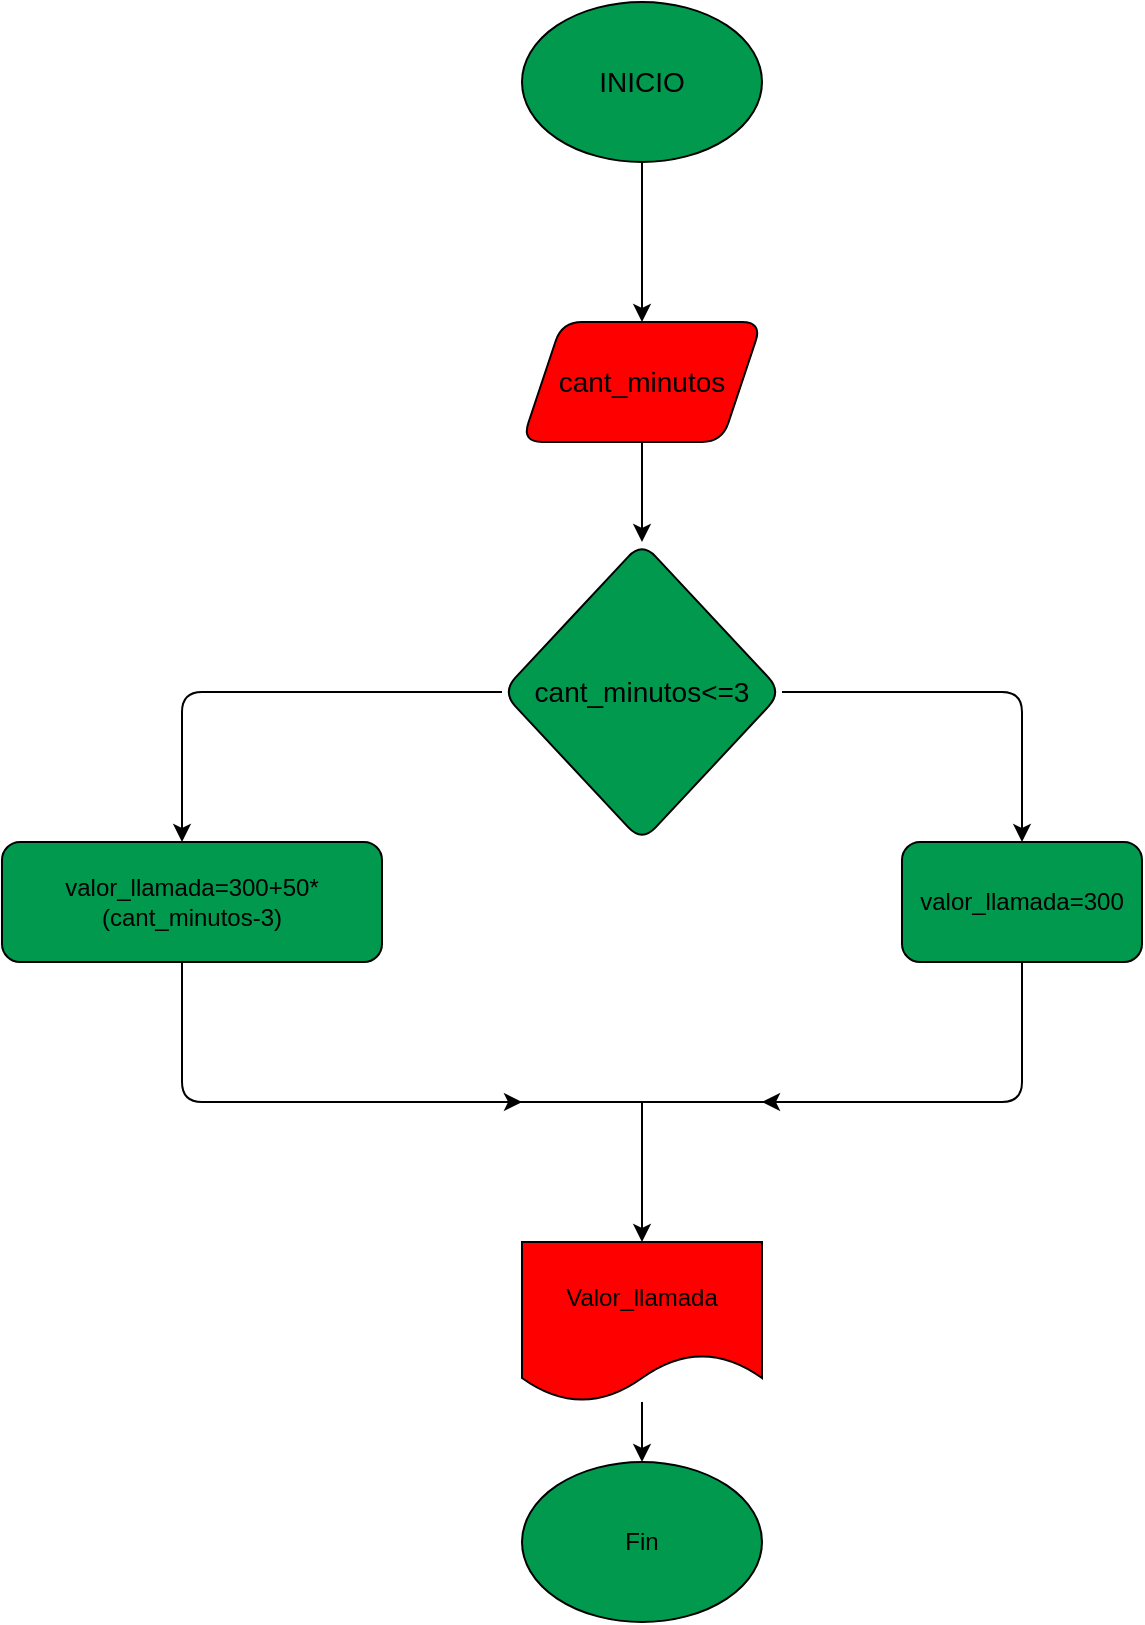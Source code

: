 <mxfile>
    <diagram id="b5GS0s-oUfhMCfOSYsTv" name="Página-1">
        <mxGraphModel dx="613" dy="538" grid="1" gridSize="10" guides="1" tooltips="1" connect="1" arrows="1" fold="1" page="1" pageScale="1" pageWidth="827" pageHeight="1169" math="0" shadow="0">
            <root>
                <mxCell id="0"/>
                <mxCell id="1" parent="0"/>
                <mxCell id="4" value="" style="edgeStyle=none;html=1;" edge="1" parent="1" target="3">
                    <mxGeometry relative="1" as="geometry">
                        <mxPoint x="430" y="130.0" as="sourcePoint"/>
                    </mxGeometry>
                </mxCell>
                <mxCell id="6" value="" style="edgeStyle=none;html=1;" edge="1" parent="1" source="3" target="5">
                    <mxGeometry relative="1" as="geometry"/>
                </mxCell>
                <mxCell id="3" value="&lt;font style=&quot;font-size: 14px;&quot;&gt;cant_minutos&lt;/font&gt;" style="shape=parallelogram;perimeter=parallelogramPerimeter;whiteSpace=wrap;html=1;fixedSize=1;rounded=1;fillColor=#FF0000;" vertex="1" parent="1">
                    <mxGeometry x="370" y="210" width="120" height="60" as="geometry"/>
                </mxCell>
                <mxCell id="8" value="" style="edgeStyle=none;html=1;entryX=0.5;entryY=0;entryDx=0;entryDy=0;" edge="1" parent="1" source="5" target="7">
                    <mxGeometry relative="1" as="geometry">
                        <mxPoint x="630" y="470" as="targetPoint"/>
                        <Array as="points">
                            <mxPoint x="620" y="395"/>
                        </Array>
                    </mxGeometry>
                </mxCell>
                <mxCell id="10" value="" style="edgeStyle=none;html=1;" edge="1" parent="1" source="5">
                    <mxGeometry relative="1" as="geometry">
                        <mxPoint x="200" y="470" as="targetPoint"/>
                        <Array as="points">
                            <mxPoint x="200" y="395"/>
                        </Array>
                    </mxGeometry>
                </mxCell>
                <mxCell id="19" style="edgeStyle=none;html=1;entryX=0.5;entryY=0;entryDx=0;entryDy=0;fontSize=14;" edge="1" parent="1" target="11">
                    <mxGeometry relative="1" as="geometry">
                        <mxPoint x="430" y="600" as="sourcePoint"/>
                    </mxGeometry>
                </mxCell>
                <mxCell id="5" value="&lt;font style=&quot;font-size: 14px;&quot;&gt;cant_minutos&amp;lt;=3&lt;/font&gt;" style="rhombus;whiteSpace=wrap;html=1;rounded=1;fillColor=#00994D;" vertex="1" parent="1">
                    <mxGeometry x="360" y="320" width="140" height="150" as="geometry"/>
                </mxCell>
                <mxCell id="24" style="edgeStyle=none;html=1;fontSize=14;" edge="1" parent="1" source="7">
                    <mxGeometry relative="1" as="geometry">
                        <mxPoint x="490" y="600" as="targetPoint"/>
                        <Array as="points">
                            <mxPoint x="620" y="600"/>
                        </Array>
                    </mxGeometry>
                </mxCell>
                <mxCell id="7" value="valor_llamada=300" style="rounded=1;whiteSpace=wrap;html=1;fillColor=#00994D;" vertex="1" parent="1">
                    <mxGeometry x="560" y="470" width="120" height="60" as="geometry"/>
                </mxCell>
                <mxCell id="9" value="valor_llamada=300+50*(cant_minutos-3)" style="whiteSpace=wrap;html=1;rounded=1;fillColor=#00994D;" vertex="1" parent="1">
                    <mxGeometry x="110" y="470" width="190" height="60" as="geometry"/>
                </mxCell>
                <mxCell id="17" value="" style="edgeStyle=none;html=1;" edge="1" parent="1" source="11" target="16">
                    <mxGeometry relative="1" as="geometry"/>
                </mxCell>
                <mxCell id="11" value="Valor_llamada" style="shape=document;whiteSpace=wrap;html=1;boundedLbl=1;fillColor=#FF0000;" vertex="1" parent="1">
                    <mxGeometry x="370" y="670" width="120" height="80" as="geometry"/>
                </mxCell>
                <mxCell id="16" value="Fin" style="ellipse;whiteSpace=wrap;html=1;fillColor=#00994D;" vertex="1" parent="1">
                    <mxGeometry x="370" y="780" width="120" height="80" as="geometry"/>
                </mxCell>
                <mxCell id="21" value="INICIO" style="ellipse;whiteSpace=wrap;html=1;fontSize=14;fillColor=#00994D;" vertex="1" parent="1">
                    <mxGeometry x="370" y="50" width="120" height="80" as="geometry"/>
                </mxCell>
                <mxCell id="22" value="" style="edgeStyle=none;html=1;" edge="1" parent="1">
                    <mxGeometry relative="1" as="geometry">
                        <mxPoint x="200" y="530" as="sourcePoint"/>
                        <mxPoint x="370" y="600" as="targetPoint"/>
                        <Array as="points">
                            <mxPoint x="200" y="600"/>
                        </Array>
                    </mxGeometry>
                </mxCell>
                <mxCell id="23" value="" style="endArrow=none;html=1;fontSize=14;" edge="1" parent="1">
                    <mxGeometry width="50" height="50" relative="1" as="geometry">
                        <mxPoint x="365" y="600" as="sourcePoint"/>
                        <mxPoint x="495" y="600" as="targetPoint"/>
                    </mxGeometry>
                </mxCell>
            </root>
        </mxGraphModel>
    </diagram>
</mxfile>